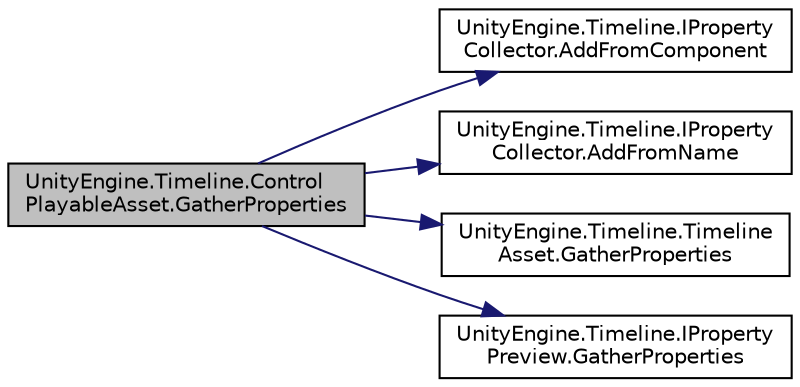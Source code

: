 digraph "UnityEngine.Timeline.ControlPlayableAsset.GatherProperties"
{
 // LATEX_PDF_SIZE
  edge [fontname="Helvetica",fontsize="10",labelfontname="Helvetica",labelfontsize="10"];
  node [fontname="Helvetica",fontsize="10",shape=record];
  rankdir="LR";
  Node1 [label="UnityEngine.Timeline.Control\lPlayableAsset.GatherProperties",height=0.2,width=0.4,color="black", fillcolor="grey75", style="filled", fontcolor="black",tooltip="Called by the Timeline Editor to gather properties requiring preview."];
  Node1 -> Node2 [color="midnightblue",fontsize="10",style="solid",fontname="Helvetica"];
  Node2 [label="UnityEngine.Timeline.IProperty\lCollector.AddFromComponent",height=0.2,width=0.4,color="black", fillcolor="white", style="filled",URL="$interface_unity_engine_1_1_timeline_1_1_i_property_collector.html#a5fbcb39769ff4e16d392fd7e0389cf2a",tooltip="Set all serializable properties on a component to be under preview control."];
  Node1 -> Node3 [color="midnightblue",fontsize="10",style="solid",fontname="Helvetica"];
  Node3 [label="UnityEngine.Timeline.IProperty\lCollector.AddFromName",height=0.2,width=0.4,color="black", fillcolor="white", style="filled",URL="$interface_unity_engine_1_1_timeline_1_1_i_property_collector.html#a16d43ced11cef5522db23c48166837c3",tooltip="Add property modifications using the serialized property name."];
  Node1 -> Node4 [color="midnightblue",fontsize="10",style="solid",fontname="Helvetica"];
  Node4 [label="UnityEngine.Timeline.Timeline\lAsset.GatherProperties",height=0.2,width=0.4,color="black", fillcolor="white", style="filled",URL="$class_unity_engine_1_1_timeline_1_1_timeline_asset.html#aba7594fee65685d13b4743c542340e29",tooltip="Called by the Timeline Editor to gather properties requiring preview."];
  Node1 -> Node5 [color="midnightblue",fontsize="10",style="solid",fontname="Helvetica"];
  Node5 [label="UnityEngine.Timeline.IProperty\lPreview.GatherProperties",height=0.2,width=0.4,color="black", fillcolor="white", style="filled",URL="$interface_unity_engine_1_1_timeline_1_1_i_property_preview.html#a7b234535daf06a0dd380c4994e1f2c63",tooltip="Called by the Timeline Editor to gather properties requiring preview."];
}
